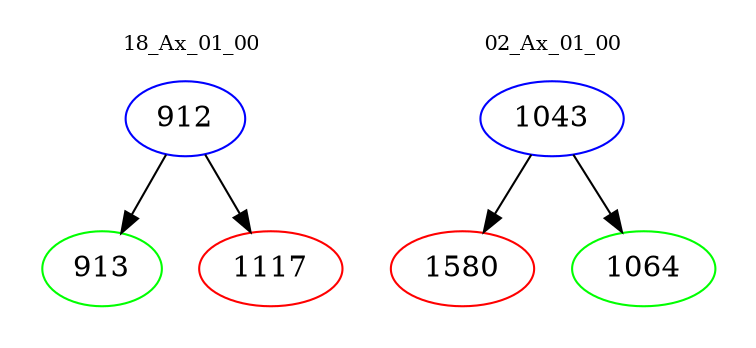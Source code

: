digraph{
subgraph cluster_0 {
color = white
label = "18_Ax_01_00";
fontsize=10;
T0_912 [label="912", color="blue"]
T0_912 -> T0_913 [color="black"]
T0_913 [label="913", color="green"]
T0_912 -> T0_1117 [color="black"]
T0_1117 [label="1117", color="red"]
}
subgraph cluster_1 {
color = white
label = "02_Ax_01_00";
fontsize=10;
T1_1043 [label="1043", color="blue"]
T1_1043 -> T1_1580 [color="black"]
T1_1580 [label="1580", color="red"]
T1_1043 -> T1_1064 [color="black"]
T1_1064 [label="1064", color="green"]
}
}
